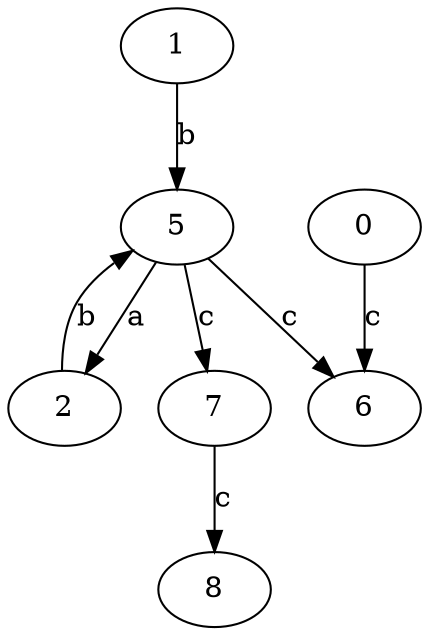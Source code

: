 strict digraph  {
1;
0;
2;
5;
6;
7;
8;
1 -> 5  [label=b];
0 -> 6  [label=c];
2 -> 5  [label=b];
5 -> 2  [label=a];
5 -> 6  [label=c];
5 -> 7  [label=c];
7 -> 8  [label=c];
}
